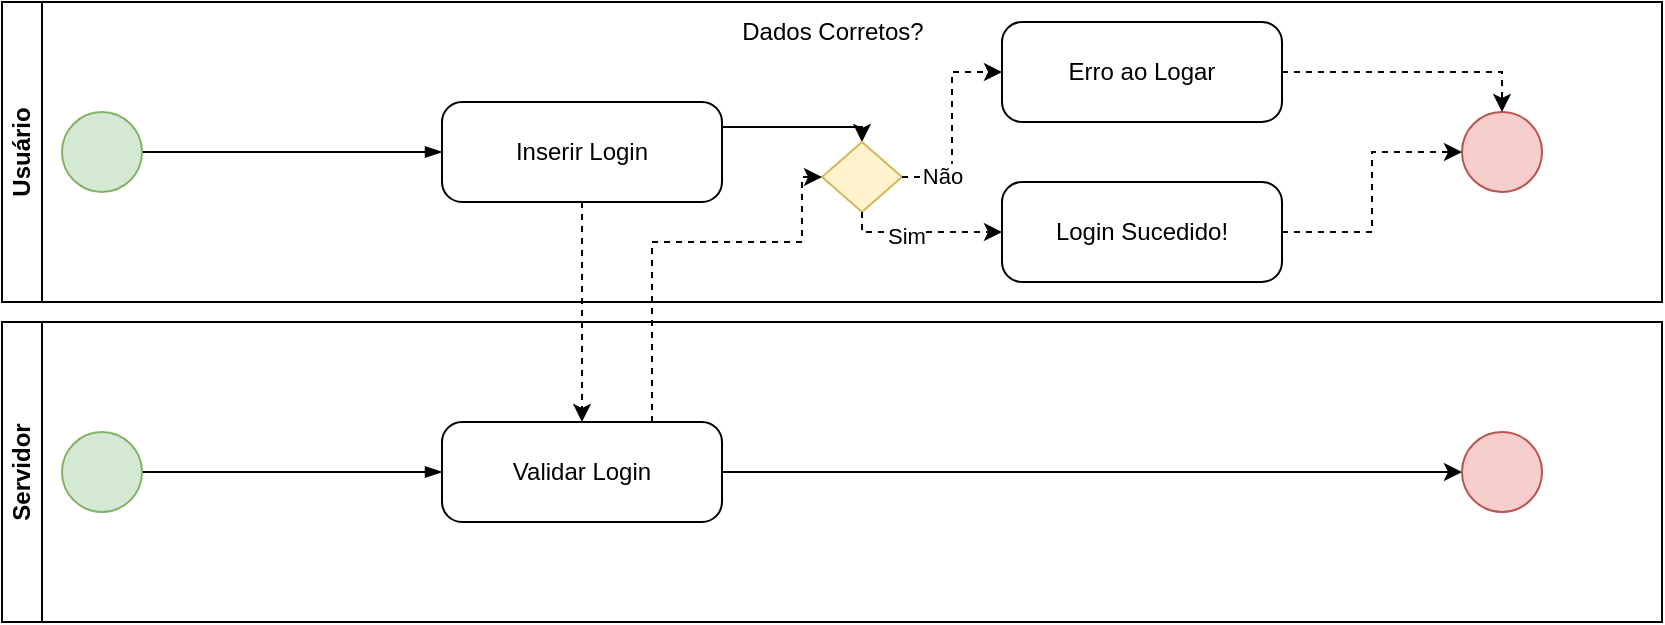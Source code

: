 <mxfile version="23.1.6" type="device">
  <diagram id="GTeuX3tOg90Z7ziiiYhd" name="Página-1">
    <mxGraphModel dx="1434" dy="772" grid="1" gridSize="10" guides="1" tooltips="1" connect="1" arrows="1" fold="1" page="1" pageScale="1" pageWidth="827" pageHeight="1169" math="0" shadow="0">
      <root>
        <mxCell id="0" />
        <mxCell id="1" parent="0" />
        <mxCell id="LjqBi-fSDwyMDzPRDfxF-1" value="Usuário" style="swimlane;startSize=20;horizontal=0;html=1;whiteSpace=wrap;" parent="1" vertex="1">
          <mxGeometry x="20" y="20" width="830" height="150" as="geometry">
            <mxRectangle x="10" y="10" width="40" height="80" as="alternateBounds" />
          </mxGeometry>
        </mxCell>
        <mxCell id="LjqBi-fSDwyMDzPRDfxF-2" value="" style="edgeStyle=elbowEdgeStyle;fontSize=12;html=1;endArrow=blockThin;endFill=1;rounded=0;entryX=0;entryY=0.5;entryDx=0;entryDy=0;entryPerimeter=0;" parent="LjqBi-fSDwyMDzPRDfxF-1" target="LjqBi-fSDwyMDzPRDfxF-4" edge="1">
          <mxGeometry width="160" relative="1" as="geometry">
            <mxPoint x="70" y="75" as="sourcePoint" />
            <mxPoint x="140" y="75" as="targetPoint" />
          </mxGeometry>
        </mxCell>
        <mxCell id="LjqBi-fSDwyMDzPRDfxF-3" value="" style="points=[[0.145,0.145,0],[0.5,0,0],[0.855,0.145,0],[1,0.5,0],[0.855,0.855,0],[0.5,1,0],[0.145,0.855,0],[0,0.5,0]];shape=mxgraph.bpmn.event;html=1;verticalLabelPosition=bottom;labelBackgroundColor=#ffffff;verticalAlign=top;align=center;perimeter=ellipsePerimeter;outlineConnect=0;aspect=fixed;outline=standard;symbol=general;fillColor=#d5e8d4;strokeColor=#82b366;" parent="LjqBi-fSDwyMDzPRDfxF-1" vertex="1">
          <mxGeometry x="30" y="55" width="40" height="40" as="geometry" />
        </mxCell>
        <mxCell id="n9a9Hprn8gxXcafP9Far-6" style="edgeStyle=orthogonalEdgeStyle;rounded=0;orthogonalLoop=1;jettySize=auto;html=1;exitX=1;exitY=0.25;exitDx=0;exitDy=0;exitPerimeter=0;entryX=0.5;entryY=0;entryDx=0;entryDy=0;" edge="1" parent="LjqBi-fSDwyMDzPRDfxF-1" source="LjqBi-fSDwyMDzPRDfxF-4" target="LjqBi-fSDwyMDzPRDfxF-21">
          <mxGeometry relative="1" as="geometry">
            <Array as="points">
              <mxPoint x="430" y="63" />
            </Array>
          </mxGeometry>
        </mxCell>
        <mxCell id="LjqBi-fSDwyMDzPRDfxF-4" value="Inserir Login" style="points=[[0.25,0,0],[0.5,0,0],[0.75,0,0],[1,0.25,0],[1,0.5,0],[1,0.75,0],[0.75,1,0],[0.5,1,0],[0.25,1,0],[0,0.75,0],[0,0.5,0],[0,0.25,0]];shape=mxgraph.bpmn.task;whiteSpace=wrap;rectStyle=rounded;size=10;html=1;container=1;expand=0;collapsible=0;taskMarker=abstract;" parent="LjqBi-fSDwyMDzPRDfxF-1" vertex="1">
          <mxGeometry x="220" y="50" width="140" height="50" as="geometry" />
        </mxCell>
        <mxCell id="LjqBi-fSDwyMDzPRDfxF-5" value="" style="points=[[0.145,0.145,0],[0.5,0,0],[0.855,0.145,0],[1,0.5,0],[0.855,0.855,0],[0.5,1,0],[0.145,0.855,0],[0,0.5,0]];shape=mxgraph.bpmn.event;html=1;verticalLabelPosition=bottom;labelBackgroundColor=#ffffff;verticalAlign=top;align=center;perimeter=ellipsePerimeter;outlineConnect=0;aspect=fixed;outline=standard;symbol=general;fillColor=#f8cecc;strokeColor=#b85450;" parent="LjqBi-fSDwyMDzPRDfxF-1" vertex="1">
          <mxGeometry x="730" y="55" width="40" height="40" as="geometry" />
        </mxCell>
        <mxCell id="LjqBi-fSDwyMDzPRDfxF-15" value="Erro ao Logar" style="points=[[0.25,0,0],[0.5,0,0],[0.75,0,0],[1,0.25,0],[1,0.5,0],[1,0.75,0],[0.75,1,0],[0.5,1,0],[0.25,1,0],[0,0.75,0],[0,0.5,0],[0,0.25,0]];shape=mxgraph.bpmn.task;whiteSpace=wrap;rectStyle=rounded;size=10;html=1;container=1;expand=0;collapsible=0;taskMarker=abstract;" parent="LjqBi-fSDwyMDzPRDfxF-1" vertex="1">
          <mxGeometry x="500" y="10" width="140" height="50" as="geometry" />
        </mxCell>
        <mxCell id="LjqBi-fSDwyMDzPRDfxF-30" style="edgeStyle=orthogonalEdgeStyle;rounded=0;orthogonalLoop=1;jettySize=auto;html=1;dashed=1;" parent="LjqBi-fSDwyMDzPRDfxF-1" source="LjqBi-fSDwyMDzPRDfxF-27" target="LjqBi-fSDwyMDzPRDfxF-5" edge="1">
          <mxGeometry relative="1" as="geometry" />
        </mxCell>
        <mxCell id="LjqBi-fSDwyMDzPRDfxF-27" value="Login Sucedido!" style="points=[[0.25,0,0],[0.5,0,0],[0.75,0,0],[1,0.25,0],[1,0.5,0],[1,0.75,0],[0.75,1,0],[0.5,1,0],[0.25,1,0],[0,0.75,0],[0,0.5,0],[0,0.25,0]];shape=mxgraph.bpmn.task;whiteSpace=wrap;rectStyle=rounded;size=10;html=1;container=1;expand=0;collapsible=0;taskMarker=abstract;" parent="LjqBi-fSDwyMDzPRDfxF-1" vertex="1">
          <mxGeometry x="500" y="90" width="140" height="50" as="geometry" />
        </mxCell>
        <mxCell id="LjqBi-fSDwyMDzPRDfxF-28" style="edgeStyle=orthogonalEdgeStyle;rounded=0;orthogonalLoop=1;jettySize=auto;html=1;entryX=0.5;entryY=0;entryDx=0;entryDy=0;entryPerimeter=0;dashed=1;" parent="LjqBi-fSDwyMDzPRDfxF-1" source="LjqBi-fSDwyMDzPRDfxF-15" target="LjqBi-fSDwyMDzPRDfxF-5" edge="1">
          <mxGeometry relative="1" as="geometry" />
        </mxCell>
        <mxCell id="LjqBi-fSDwyMDzPRDfxF-21" value="" style="rhombus;whiteSpace=wrap;html=1;fillColor=#fff2cc;strokeColor=#d6b656;" parent="LjqBi-fSDwyMDzPRDfxF-1" vertex="1">
          <mxGeometry x="410" y="70" width="40" height="35" as="geometry" />
        </mxCell>
        <mxCell id="LjqBi-fSDwyMDzPRDfxF-26" style="edgeStyle=orthogonalEdgeStyle;rounded=0;orthogonalLoop=1;jettySize=auto;html=1;exitX=1;exitY=0.5;exitDx=0;exitDy=0;entryX=0;entryY=0.5;entryDx=0;entryDy=0;entryPerimeter=0;dashed=1;" parent="LjqBi-fSDwyMDzPRDfxF-1" source="LjqBi-fSDwyMDzPRDfxF-21" target="LjqBi-fSDwyMDzPRDfxF-15" edge="1">
          <mxGeometry relative="1" as="geometry" />
        </mxCell>
        <mxCell id="LjqBi-fSDwyMDzPRDfxF-34" value="Não" style="edgeLabel;html=1;align=center;verticalAlign=middle;resizable=0;points=[];" parent="LjqBi-fSDwyMDzPRDfxF-26" vertex="1" connectable="0">
          <mxGeometry x="-0.615" y="2" relative="1" as="geometry">
            <mxPoint y="1" as="offset" />
          </mxGeometry>
        </mxCell>
        <mxCell id="LjqBi-fSDwyMDzPRDfxF-25" value="Dados Corretos?" style="text;html=1;align=center;verticalAlign=middle;resizable=0;points=[];autosize=1;strokeColor=none;fillColor=none;" parent="LjqBi-fSDwyMDzPRDfxF-1" vertex="1">
          <mxGeometry x="360" width="110" height="30" as="geometry" />
        </mxCell>
        <mxCell id="n9a9Hprn8gxXcafP9Far-8" style="edgeStyle=orthogonalEdgeStyle;rounded=0;orthogonalLoop=1;jettySize=auto;html=1;exitX=0.5;exitY=1;exitDx=0;exitDy=0;entryX=0;entryY=0.5;entryDx=0;entryDy=0;entryPerimeter=0;dashed=1;" edge="1" parent="LjqBi-fSDwyMDzPRDfxF-1" source="LjqBi-fSDwyMDzPRDfxF-21" target="LjqBi-fSDwyMDzPRDfxF-27">
          <mxGeometry relative="1" as="geometry">
            <Array as="points">
              <mxPoint x="430" y="115" />
            </Array>
          </mxGeometry>
        </mxCell>
        <mxCell id="n9a9Hprn8gxXcafP9Far-9" value="Sim" style="edgeLabel;html=1;align=center;verticalAlign=middle;resizable=0;points=[];" vertex="1" connectable="0" parent="n9a9Hprn8gxXcafP9Far-8">
          <mxGeometry x="-0.2" y="-2" relative="1" as="geometry">
            <mxPoint as="offset" />
          </mxGeometry>
        </mxCell>
        <mxCell id="LjqBi-fSDwyMDzPRDfxF-7" value="Servidor" style="swimlane;startSize=20;horizontal=0;html=1;whiteSpace=wrap;" parent="1" vertex="1">
          <mxGeometry x="20" y="180" width="830" height="150" as="geometry">
            <mxRectangle x="10" y="10" width="40" height="80" as="alternateBounds" />
          </mxGeometry>
        </mxCell>
        <mxCell id="LjqBi-fSDwyMDzPRDfxF-8" value="" style="edgeStyle=elbowEdgeStyle;fontSize=12;html=1;endArrow=blockThin;endFill=1;rounded=0;entryX=0;entryY=0.5;entryDx=0;entryDy=0;entryPerimeter=0;" parent="LjqBi-fSDwyMDzPRDfxF-7" target="LjqBi-fSDwyMDzPRDfxF-10" edge="1">
          <mxGeometry width="160" relative="1" as="geometry">
            <mxPoint x="70" y="75" as="sourcePoint" />
            <mxPoint x="140" y="75" as="targetPoint" />
          </mxGeometry>
        </mxCell>
        <mxCell id="LjqBi-fSDwyMDzPRDfxF-9" value="" style="points=[[0.145,0.145,0],[0.5,0,0],[0.855,0.145,0],[1,0.5,0],[0.855,0.855,0],[0.5,1,0],[0.145,0.855,0],[0,0.5,0]];shape=mxgraph.bpmn.event;html=1;verticalLabelPosition=bottom;labelBackgroundColor=#ffffff;verticalAlign=top;align=center;perimeter=ellipsePerimeter;outlineConnect=0;aspect=fixed;outline=standard;symbol=general;fillColor=#d5e8d4;strokeColor=#82b366;" parent="LjqBi-fSDwyMDzPRDfxF-7" vertex="1">
          <mxGeometry x="30" y="55" width="40" height="40" as="geometry" />
        </mxCell>
        <mxCell id="LjqBi-fSDwyMDzPRDfxF-33" style="edgeStyle=orthogonalEdgeStyle;rounded=0;orthogonalLoop=1;jettySize=auto;html=1;exitX=1;exitY=0.5;exitDx=0;exitDy=0;exitPerimeter=0;" parent="LjqBi-fSDwyMDzPRDfxF-7" source="LjqBi-fSDwyMDzPRDfxF-10" target="LjqBi-fSDwyMDzPRDfxF-11" edge="1">
          <mxGeometry relative="1" as="geometry" />
        </mxCell>
        <mxCell id="LjqBi-fSDwyMDzPRDfxF-10" value="Validar Login" style="points=[[0.25,0,0],[0.5,0,0],[0.75,0,0],[1,0.25,0],[1,0.5,0],[1,0.75,0],[0.75,1,0],[0.5,1,0],[0.25,1,0],[0,0.75,0],[0,0.5,0],[0,0.25,0]];shape=mxgraph.bpmn.task;whiteSpace=wrap;rectStyle=rounded;size=10;html=1;container=1;expand=0;collapsible=0;taskMarker=abstract;" parent="LjqBi-fSDwyMDzPRDfxF-7" vertex="1">
          <mxGeometry x="220" y="50" width="140" height="50" as="geometry" />
        </mxCell>
        <mxCell id="LjqBi-fSDwyMDzPRDfxF-11" value="" style="points=[[0.145,0.145,0],[0.5,0,0],[0.855,0.145,0],[1,0.5,0],[0.855,0.855,0],[0.5,1,0],[0.145,0.855,0],[0,0.5,0]];shape=mxgraph.bpmn.event;html=1;verticalLabelPosition=bottom;labelBackgroundColor=#ffffff;verticalAlign=top;align=center;perimeter=ellipsePerimeter;outlineConnect=0;aspect=fixed;outline=standard;symbol=general;fillColor=#f8cecc;strokeColor=#b85450;" parent="LjqBi-fSDwyMDzPRDfxF-7" vertex="1">
          <mxGeometry x="730" y="55" width="40" height="40" as="geometry" />
        </mxCell>
        <mxCell id="LjqBi-fSDwyMDzPRDfxF-13" style="edgeStyle=orthogonalEdgeStyle;rounded=0;orthogonalLoop=1;jettySize=auto;html=1;entryX=0.5;entryY=0;entryDx=0;entryDy=0;entryPerimeter=0;dashed=1;" parent="1" source="LjqBi-fSDwyMDzPRDfxF-4" target="LjqBi-fSDwyMDzPRDfxF-10" edge="1">
          <mxGeometry relative="1" as="geometry" />
        </mxCell>
        <mxCell id="n9a9Hprn8gxXcafP9Far-5" style="edgeStyle=orthogonalEdgeStyle;rounded=0;orthogonalLoop=1;jettySize=auto;html=1;exitX=0.75;exitY=0;exitDx=0;exitDy=0;exitPerimeter=0;entryX=0;entryY=0.5;entryDx=0;entryDy=0;dashed=1;" edge="1" parent="1" source="LjqBi-fSDwyMDzPRDfxF-10" target="LjqBi-fSDwyMDzPRDfxF-21">
          <mxGeometry relative="1" as="geometry">
            <Array as="points">
              <mxPoint x="345" y="140" />
              <mxPoint x="420" y="140" />
              <mxPoint x="420" y="108" />
            </Array>
          </mxGeometry>
        </mxCell>
      </root>
    </mxGraphModel>
  </diagram>
</mxfile>
